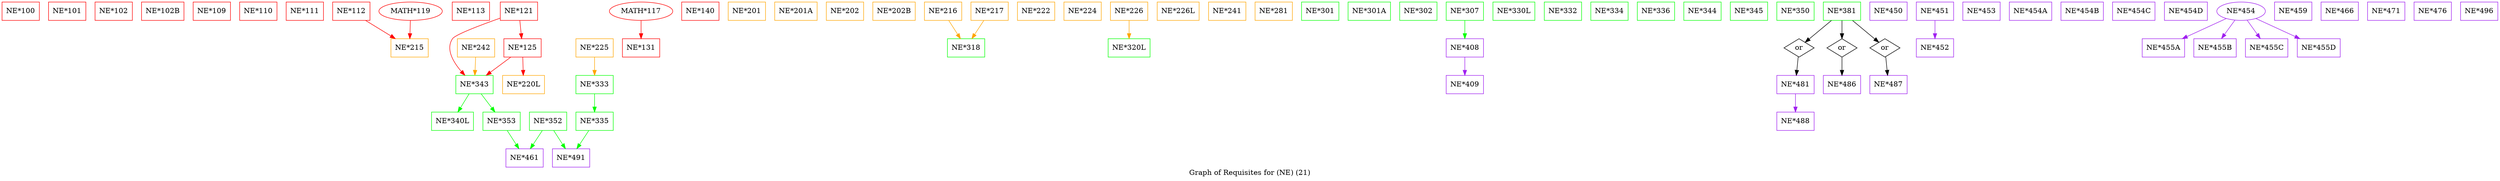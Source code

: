strict digraph "" {
	graph [bb="0,0,4883,347",
		label="Graph of Requisites for (NE) (21)",
		lheight=0.21,
		lp="2441.5,11.5",
		lwidth=3.31
	];
	node [label="\N"];
	"NE*100"	[color=red,
		height=0.5,
		pos="36.5,329",
		shape=box,
		width=1.0139];
	"NE*101"	[color=red,
		height=0.5,
		pos="127.5,329",
		shape=box,
		width=1.0139];
	"NE*102"	[color=red,
		height=0.5,
		pos="218.5,329",
		shape=box,
		width=1.0139];
	"NE*102B"	[color=red,
		height=0.5,
		pos="314.5,329",
		shape=box,
		width=1.1528];
	"NE*109"	[color=red,
		height=0.5,
		pos="410.5,329",
		shape=box,
		width=1.0139];
	"NE*110"	[color=red,
		height=0.5,
		pos="501.5,329",
		shape=box,
		width=1.0139];
	"NE*111"	[color=red,
		height=0.5,
		pos="592.5,329",
		shape=box,
		width=1.0139];
	"NE*112"	[color=red,
		height=0.5,
		pos="683.5,329",
		shape=box,
		width=1.0139];
	"NE*215"	[color=orange,
		height=0.5,
		pos="797.5,257",
		shape=box,
		width=1.0139];
	"NE*112" -> "NE*215"	[color=red,
		pos="e,769.51,275.19 711.39,310.88 726.29,301.72 744.83,290.34 760.88,280.48"];
	"NE*113"	[color=red,
		height=0.5,
		pos="917.5,329",
		shape=box,
		width=1.0139];
	"NE*121"	[color=red,
		height=0.5,
		pos="1011.5,329",
		shape=box,
		width=1.0139];
	"NE*125"	[color=red,
		height=0.5,
		pos="1018.5,257",
		shape=box,
		width=1.0139];
	"NE*121" -> "NE*125"	[color=red,
		pos="e,1016.8,275.1 1013.2,310.7 1014,302.98 1014.9,293.71 1015.8,285.11"];
	"NE*343"	[color=green,
		height=0.5,
		pos="924.5,185",
		shape=box,
		width=1.0139];
	"NE*121" -> "NE*343"	[color=red,
		pos="e,905.75,203.17 974.69,315.36 938.23,302.48 887.04,283.24 881.5,275 867.76,254.56 882.94,229.07 898.93,210.62"];
	"NE*125" -> "NE*343"	[color=red,
		pos="e,947.47,203.1 995.26,238.7 983.31,229.8 968.58,218.82 955.65,209.2"];
	"NE*220L"	[color=orange,
		height=0.5,
		pos="1020.5,185",
		shape=box,
		width=1.1389];
	"NE*125" -> "NE*220L"	[color=red,
		pos="e,1020,203.1 1019,238.7 1019.2,230.98 1019.5,221.71 1019.7,213.11"];
	"NE*340L"	[color=green,
		height=0.5,
		pos="881.5,113",
		shape=box,
		width=1.1389];
	"NE*343" -> "NE*340L"	[color=green,
		pos="e,892.01,131.1 913.87,166.7 908.87,158.56 902.81,148.69 897.29,139.7"];
	"NE*353"	[color=green,
		height=0.5,
		pos="977.5,113",
		shape=box,
		width=1.0139];
	"NE*343" -> "NE*353"	[color=green,
		pos="e,964.55,131.1 937.6,166.7 943.89,158.39 951.55,148.28 958.46,139.14"];
	"NE*461"	[color=purple,
		height=0.5,
		pos="1022.5,41",
		shape=box,
		width=1.0139];
	"NE*353" -> "NE*461"	[color=green,
		pos="e,1011.5,59.104 988.62,94.697 993.86,86.559 1000.2,76.689 1006,67.701"];
	"NE*131"	[color=red,
		height=0.5,
		pos="1250.5,257",
		shape=box,
		width=1.0139];
	"MATH*117"	[color=red,
		height=0.5,
		pos="1250.5,329",
		width=1.7151];
	"MATH*117" -> "NE*131"	[color=red,
		pos="e,1250.5,275.1 1250.5,310.7 1250.5,302.98 1250.5,293.71 1250.5,285.11"];
	"NE*140"	[color=red,
		height=0.5,
		pos="1366.5,329",
		shape=box,
		width=1.0139];
	"NE*201"	[color=orange,
		height=0.5,
		pos="1457.5,329",
		shape=box,
		width=1.0139];
	"NE*201A"	[color=orange,
		height=0.5,
		pos="1553.5,329",
		shape=box,
		width=1.1528];
	"NE*202"	[color=orange,
		height=0.5,
		pos="1649.5,329",
		shape=box,
		width=1.0139];
	"NE*202B"	[color=orange,
		height=0.5,
		pos="1745.5,329",
		shape=box,
		width=1.1528];
	"MATH*119"	[color=red,
		height=0.5,
		pos="799.5,329",
		width=1.7151];
	"MATH*119" -> "NE*215"	[color=red,
		pos="e,797.99,275.1 799.01,310.7 798.79,302.98 798.52,293.71 798.27,285.11"];
	"NE*216"	[color=orange,
		height=0.5,
		pos="1841.5,329",
		shape=box,
		width=1.0139];
	"NE*318"	[color=green,
		height=0.5,
		pos="1886.5,257",
		shape=box,
		width=1.0139];
	"NE*216" -> "NE*318"	[color=orange,
		pos="e,1875.5,275.1 1852.6,310.7 1857.9,302.56 1864.2,292.69 1870,283.7"];
	"NE*217"	[color=orange,
		height=0.5,
		pos="1932.5,329",
		shape=box,
		width=1.0139];
	"NE*217" -> "NE*318"	[color=orange,
		pos="e,1897.7,275.1 1921.1,310.7 1915.8,302.56 1909.3,292.69 1903.4,283.7"];
	"NE*222"	[color=orange,
		height=0.5,
		pos="2023.5,329",
		shape=box,
		width=1.0139];
	"NE*224"	[color=orange,
		height=0.5,
		pos="2114.5,329",
		shape=box,
		width=1.0139];
	"NE*225"	[color=orange,
		height=0.5,
		pos="1159.5,257",
		shape=box,
		width=1.0139];
	"NE*333"	[color=green,
		height=0.5,
		pos="1159.5,185",
		shape=box,
		width=1.0139];
	"NE*225" -> "NE*333"	[color=orange,
		pos="e,1159.5,203.1 1159.5,238.7 1159.5,230.98 1159.5,221.71 1159.5,213.11"];
	"NE*335"	[color=green,
		height=0.5,
		pos="1159.5,113",
		shape=box,
		width=1.0139];
	"NE*333" -> "NE*335"	[color=green,
		pos="e,1159.5,131.1 1159.5,166.7 1159.5,158.98 1159.5,149.71 1159.5,141.11"];
	"NE*491"	[color=purple,
		height=0.5,
		pos="1113.5,41",
		shape=box,
		width=1.0139];
	"NE*335" -> "NE*491"	[color=green,
		pos="e,1124.7,59.104 1148.1,94.697 1142.8,86.559 1136.3,76.689 1130.4,67.701"];
	"NE*226"	[color=orange,
		height=0.5,
		pos="2205.5,329",
		shape=box,
		width=1.0139];
	"NE*320L"	[color=green,
		height=0.5,
		pos="2205.5,257",
		shape=box,
		width=1.1389];
	"NE*226" -> "NE*320L"	[color=orange,
		pos="e,2205.5,275.1 2205.5,310.7 2205.5,302.98 2205.5,293.71 2205.5,285.11"];
	"NE*226L"	[color=orange,
		height=0.5,
		pos="2301.5,329",
		shape=box,
		width=1.1389];
	"NE*241"	[color=orange,
		height=0.5,
		pos="2397.5,329",
		shape=box,
		width=1.0139];
	"NE*242"	[color=orange,
		height=0.5,
		pos="927.5,257",
		shape=box,
		width=1.0139];
	"NE*242" -> "NE*343"	[color=orange,
		pos="e,925.23,203.1 926.76,238.7 926.43,230.98 926.03,221.71 925.66,213.11"];
	"NE*281"	[color=orange,
		height=0.5,
		pos="2488.5,329",
		shape=box,
		width=1.0139];
	"NE*301"	[color=green,
		height=0.5,
		pos="2579.5,329",
		shape=box,
		width=1.0139];
	"NE*301A"	[color=green,
		height=0.5,
		pos="2675.5,329",
		shape=box,
		width=1.1528];
	"NE*302"	[color=green,
		height=0.5,
		pos="2771.5,329",
		shape=box,
		width=1.0139];
	"NE*307"	[color=green,
		height=0.5,
		pos="2862.5,329",
		shape=box,
		width=1.0139];
	"NE*408"	[color=purple,
		height=0.5,
		pos="2862.5,257",
		shape=box,
		width=1.0139];
	"NE*307" -> "NE*408"	[color=green,
		pos="e,2862.5,275.1 2862.5,310.7 2862.5,302.98 2862.5,293.71 2862.5,285.11"];
	"NE*409"	[color=purple,
		height=0.5,
		pos="2862.5,185",
		shape=box,
		width=1.0139];
	"NE*408" -> "NE*409"	[color=purple,
		pos="e,2862.5,203.1 2862.5,238.7 2862.5,230.98 2862.5,221.71 2862.5,213.11"];
	"NE*330L"	[color=green,
		height=0.5,
		pos="2958.5,329",
		shape=box,
		width=1.1389];
	"NE*332"	[color=green,
		height=0.5,
		pos="3054.5,329",
		shape=box,
		width=1.0139];
	"NE*334"	[color=green,
		height=0.5,
		pos="3145.5,329",
		shape=box,
		width=1.0139];
	"NE*336"	[color=green,
		height=0.5,
		pos="3236.5,329",
		shape=box,
		width=1.0139];
	"NE*344"	[color=green,
		height=0.5,
		pos="3327.5,329",
		shape=box,
		width=1.0139];
	"NE*345"	[color=green,
		height=0.5,
		pos="3418.5,329",
		shape=box,
		width=1.0139];
	"NE*350"	[color=green,
		height=0.5,
		pos="3509.5,329",
		shape=box,
		width=1.0139];
	"NE*352"	[color=green,
		height=0.5,
		pos="1068.5,113",
		shape=box,
		width=1.0139];
	"NE*352" -> "NE*491"	[color=green,
		pos="e,1102.5,59.104 1079.6,94.697 1084.9,86.559 1091.2,76.689 1097,67.701"];
	"NE*352" -> "NE*461"	[color=green,
		pos="e,1033.7,59.104 1057.1,94.697 1051.8,86.559 1045.3,76.689 1039.4,67.701"];
	"NE*381"	[color=green,
		height=0.5,
		pos="3600.5,329",
		shape=box,
		width=1.0139];
	"orNE*4810"	[height=0.5,
		label=or,
		pos="3516.5,257",
		shape=diamond,
		width=0.81703];
	"NE*381" -> "orNE*4810"	[pos="e,3528.5,267.98 3579.7,310.7 3566.5,299.67 3549.5,285.46 3536.4,274.58"];
	"orNE*4860"	[height=0.5,
		label=or,
		pos="3600.5,257",
		shape=diamond,
		width=0.81703];
	"NE*381" -> "orNE*4860"	[pos="e,3600.5,275.1 3600.5,310.7 3600.5,302.98 3600.5,293.71 3600.5,285.11"];
	"orNE*4870"	[height=0.5,
		label=or,
		pos="3684.5,257",
		shape=diamond,
		width=0.81703];
	"NE*381" -> "orNE*4870"	[pos="e,3672.5,267.98 3621.3,310.7 3634.5,299.67 3651.5,285.46 3664.6,274.58"];
	"NE*481"	[color=purple,
		height=0.5,
		pos="3509.5,185",
		shape=box,
		width=1.0139];
	"orNE*4810" -> "NE*481"	[pos="e,3511.2,203.12 3514.9,239.76 3514.1,231.87 3513.1,222.16 3512.2,213.18"];
	"NE*486"	[color=purple,
		height=0.5,
		pos="3600.5,185",
		shape=box,
		width=1.0139];
	"orNE*4860" -> "NE*486"	[pos="e,3600.5,203.1 3600.5,238.7 3600.5,230.98 3600.5,221.71 3600.5,213.11"];
	"NE*487"	[color=purple,
		height=0.5,
		pos="3691.5,185",
		shape=box,
		width=1.0139];
	"orNE*4870" -> "NE*487"	[pos="e,3689.8,203.12 3686.1,239.76 3686.9,231.87 3687.9,222.16 3688.8,213.18"];
	"NE*488"	[color=purple,
		height=0.5,
		pos="3509.5,113",
		shape=box,
		width=1.0139];
	"NE*481" -> "NE*488"	[color=purple,
		pos="e,3509.5,131.1 3509.5,166.7 3509.5,158.98 3509.5,149.71 3509.5,141.11"];
	"NE*450"	[color=purple,
		height=0.5,
		pos="3691.5,329",
		shape=box,
		width=1.0139];
	"NE*451"	[color=purple,
		height=0.5,
		pos="3782.5,329",
		shape=box,
		width=1.0139];
	"NE*452"	[color=purple,
		height=0.5,
		pos="3782.5,257",
		shape=box,
		width=1.0139];
	"NE*451" -> "NE*452"	[color=purple,
		pos="e,3782.5,275.1 3782.5,310.7 3782.5,302.98 3782.5,293.71 3782.5,285.11"];
	"NE*453"	[color=purple,
		height=0.5,
		pos="3873.5,329",
		shape=box,
		width=1.0139];
	"NE*454A"	[color=purple,
		height=0.5,
		pos="3969.5,329",
		shape=box,
		width=1.1528];
	"NE*454B"	[color=purple,
		height=0.5,
		pos="4070.5,329",
		shape=box,
		width=1.1528];
	"NE*454C"	[color=purple,
		height=0.5,
		pos="4171.5,329",
		shape=box,
		width=1.1528];
	"NE*454D"	[color=purple,
		height=0.5,
		pos="4273.5,329",
		shape=box,
		width=1.1667];
	"NE*455A"	[color=purple,
		height=0.5,
		pos="4228.5,257",
		shape=box,
		width=1.1528];
	"NE*454"	[color=purple,
		height=0.5,
		pos="4380.5,329",
		width=1.3179];
	"NE*454" -> "NE*455A"	[color=purple,
		pos="e,4265.4,275 4351.6,314.67 4329.9,304.68 4299.7,290.81 4274.7,279.29"];
	"NE*455B"	[color=purple,
		height=0.5,
		pos="4329.5,257",
		shape=box,
		width=1.1528];
	"NE*454" -> "NE*455B"	[color=purple,
		pos="e,4342.2,275.45 4368.4,311.41 4362.4,303.12 4354.9,292.89 4348.2,283.62"];
	"NE*455C"	[color=purple,
		height=0.5,
		pos="4430.5,257",
		shape=box,
		width=1.1528];
	"NE*454" -> "NE*455C"	[color=purple,
		pos="e,4418,275.45 4392.3,311.41 4398.3,303.12 4405.6,292.89 4412.2,283.62"];
	"NE*455D"	[color=purple,
		height=0.5,
		pos="4532.5,257",
		shape=box,
		width=1.1667];
	"NE*454" -> "NE*455D"	[color=purple,
		pos="e,4495.6,275 4409.4,314.67 4431.1,304.68 4461.3,290.81 4486.3,279.29"];
	"NE*459"	[color=purple,
		height=0.5,
		pos="4482.5,329",
		shape=box,
		width=1.0139];
	"NE*466"	[color=purple,
		height=0.5,
		pos="4573.5,329",
		shape=box,
		width=1.0139];
	"NE*471"	[color=purple,
		height=0.5,
		pos="4664.5,329",
		shape=box,
		width=1.0139];
	"NE*476"	[color=purple,
		height=0.5,
		pos="4755.5,329",
		shape=box,
		width=1.0139];
	"NE*496"	[color=purple,
		height=0.5,
		pos="4846.5,329",
		shape=box,
		width=1.0139];
}
